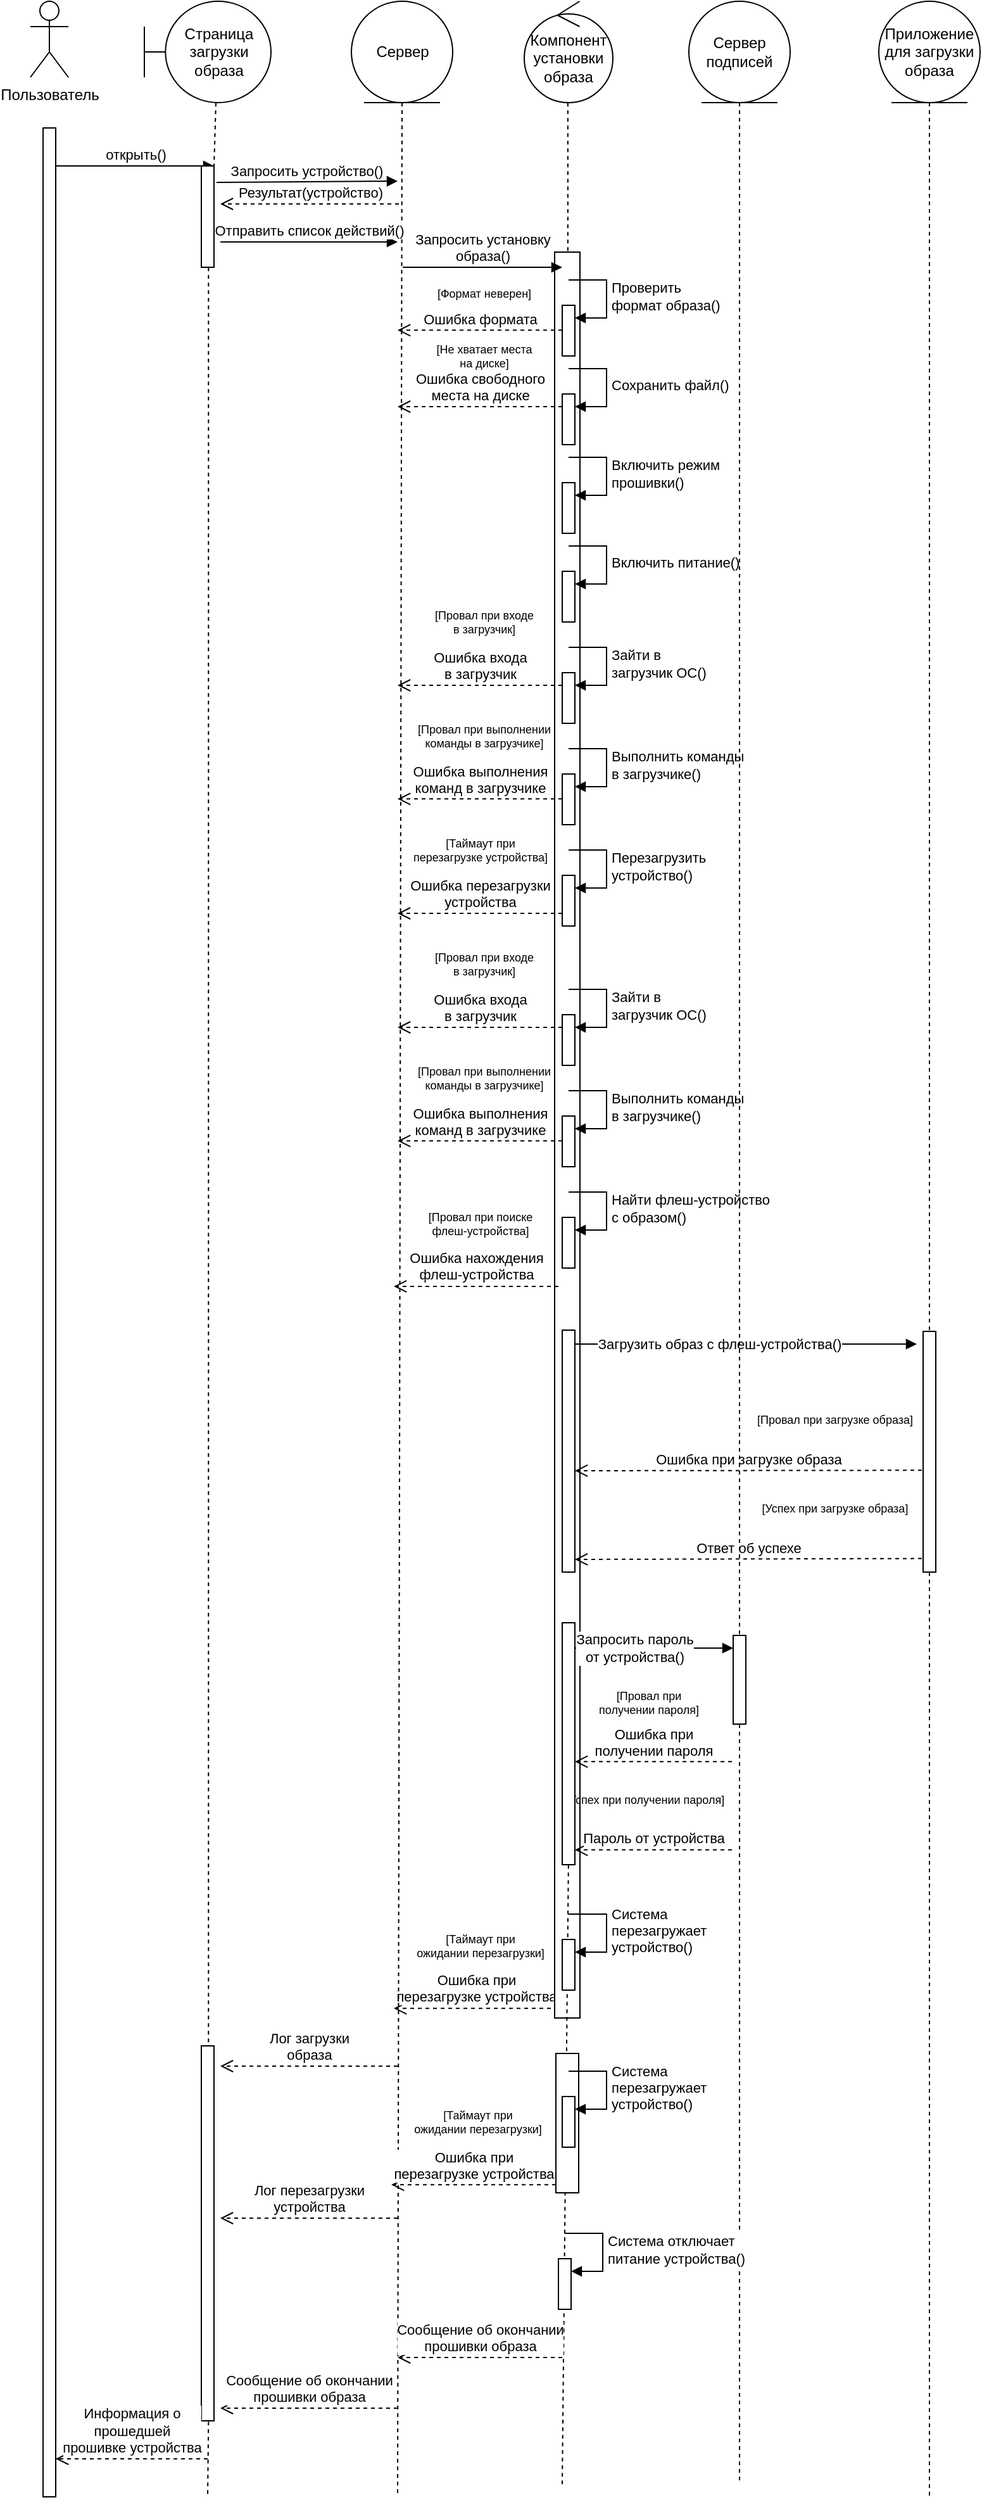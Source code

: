 <mxfile version="26.0.16">
  <diagram name="Страница — 1" id="q6SgYn7IXCh0ij48ns-W">
    <mxGraphModel dx="1433" dy="776" grid="1" gridSize="10" guides="1" tooltips="1" connect="1" arrows="1" fold="1" page="1" pageScale="1" pageWidth="827" pageHeight="1169" math="0" shadow="0">
      <root>
        <mxCell id="0" />
        <mxCell id="1" parent="0" />
        <mxCell id="e-btoqB43qfOg4WtP0MB-171" value="" style="html=1;points=[[0,0,0,0,5],[0,1,0,0,-5],[1,0,0,0,5],[1,1,0,0,-5]];perimeter=orthogonalPerimeter;outlineConnect=0;targetShapes=umlLifeline;portConstraint=eastwest;newEdgeStyle={&quot;curved&quot;:0,&quot;rounded&quot;:0};" vertex="1" parent="1">
          <mxGeometry x="255" y="1674" width="10" height="296" as="geometry" />
        </mxCell>
        <mxCell id="e-btoqB43qfOg4WtP0MB-141" value="Ошибка при&lt;br&gt;перезагрузке устройства" style="html=1;verticalAlign=bottom;endArrow=open;dashed=1;endSize=8;curved=0;rounded=0;" edge="1" parent="1">
          <mxGeometry x="0.005" relative="1" as="geometry">
            <mxPoint x="537" y="1644.39" as="sourcePoint" />
            <mxPoint x="407" y="1644.39" as="targetPoint" />
            <mxPoint as="offset" />
          </mxGeometry>
        </mxCell>
        <mxCell id="e-btoqB43qfOg4WtP0MB-135" value="" style="edgeStyle=none;orthogonalLoop=1;jettySize=auto;html=1;rounded=0;endArrow=none;startFill=0;dashed=1;exitX=0.492;exitY=1.001;exitDx=0;exitDy=0;exitPerimeter=0;" edge="1" parent="1" source="e-btoqB43qfOg4WtP0MB-27" target="e-btoqB43qfOg4WtP0MB-134">
          <mxGeometry width="100" relative="1" as="geometry">
            <mxPoint x="544" y="140" as="sourcePoint" />
            <mxPoint x="540" y="1570" as="targetPoint" />
            <Array as="points" />
          </mxGeometry>
        </mxCell>
        <mxCell id="e-btoqB43qfOg4WtP0MB-145" value="" style="html=1;points=[[0,0,0,0,5],[0,1,0,0,-5],[1,0,0,0,5],[1,1,0,0,-5]];perimeter=orthogonalPerimeter;outlineConnect=0;targetShapes=umlLifeline;portConstraint=eastwest;newEdgeStyle={&quot;curved&quot;:0,&quot;rounded&quot;:0};" vertex="1" parent="1">
          <mxGeometry x="534" y="258" width="20" height="1394" as="geometry" />
        </mxCell>
        <mxCell id="e-btoqB43qfOg4WtP0MB-28" value="" style="edgeStyle=none;orthogonalLoop=1;jettySize=auto;html=1;rounded=0;endArrow=none;startFill=0;dashed=1;exitX=0.492;exitY=1.001;exitDx=0;exitDy=0;exitPerimeter=0;" edge="1" parent="1" source="e-btoqB43qfOg4WtP0MB-134">
          <mxGeometry width="100" relative="1" as="geometry">
            <mxPoint x="690" y="150" as="sourcePoint" />
            <mxPoint x="540" y="2020" as="targetPoint" />
            <Array as="points" />
          </mxGeometry>
        </mxCell>
        <mxCell id="e-btoqB43qfOg4WtP0MB-118" value="" style="html=1;points=[[0,0,0,0,5],[0,1,0,0,-5],[1,0,0,0,5],[1,1,0,0,-5]];perimeter=orthogonalPerimeter;outlineConnect=0;targetShapes=umlLifeline;portConstraint=eastwest;newEdgeStyle={&quot;curved&quot;:0,&quot;rounded&quot;:0};" vertex="1" parent="1">
          <mxGeometry x="540" y="1109" width="10" height="191" as="geometry" />
        </mxCell>
        <mxCell id="e-btoqB43qfOg4WtP0MB-1" value="Пользователь" style="shape=umlActor;verticalLabelPosition=bottom;verticalAlign=top;html=1;" vertex="1" parent="1">
          <mxGeometry x="120" y="60" width="30" height="60" as="geometry" />
        </mxCell>
        <mxCell id="e-btoqB43qfOg4WtP0MB-2" value="Сервер" style="ellipse;shape=umlEntity;whiteSpace=wrap;html=1;" vertex="1" parent="1">
          <mxGeometry x="373.5" y="60" width="80" height="80" as="geometry" />
        </mxCell>
        <mxCell id="e-btoqB43qfOg4WtP0MB-3" value="Страница загрузки образа" style="shape=umlBoundary;whiteSpace=wrap;html=1;" vertex="1" parent="1">
          <mxGeometry x="210" y="60" width="100" height="80" as="geometry" />
        </mxCell>
        <mxCell id="e-btoqB43qfOg4WtP0MB-10" value="Сервер подписей" style="ellipse;shape=umlEntity;whiteSpace=wrap;html=1;" vertex="1" parent="1">
          <mxGeometry x="640" y="60" width="80" height="80" as="geometry" />
        </mxCell>
        <mxCell id="e-btoqB43qfOg4WtP0MB-11" value="Приложение для загрузки образа" style="ellipse;shape=umlEntity;whiteSpace=wrap;html=1;" vertex="1" parent="1">
          <mxGeometry x="790" y="60" width="80" height="80" as="geometry" />
        </mxCell>
        <mxCell id="e-btoqB43qfOg4WtP0MB-12" value="" style="html=1;points=[[0,0,0,0,5],[0,1,0,0,-5],[1,0,0,0,5],[1,1,0,0,-5]];perimeter=orthogonalPerimeter;outlineConnect=0;targetShapes=umlLifeline;portConstraint=eastwest;newEdgeStyle={&quot;curved&quot;:0,&quot;rounded&quot;:0};" vertex="1" parent="1">
          <mxGeometry x="130" y="160" width="10" height="1870" as="geometry" />
        </mxCell>
        <mxCell id="e-btoqB43qfOg4WtP0MB-13" value="открыть()" style="html=1;verticalAlign=bottom;endArrow=block;curved=0;rounded=0;" edge="1" parent="1">
          <mxGeometry width="80" relative="1" as="geometry">
            <mxPoint x="140" y="190" as="sourcePoint" />
            <mxPoint x="265" y="190" as="targetPoint" />
          </mxGeometry>
        </mxCell>
        <mxCell id="e-btoqB43qfOg4WtP0MB-16" value="" style="edgeStyle=none;orthogonalLoop=1;jettySize=auto;html=1;rounded=0;endArrow=none;startFill=0;dashed=1;exitX=0.565;exitY=1.002;exitDx=0;exitDy=0;exitPerimeter=0;" edge="1" parent="1" source="e-btoqB43qfOg4WtP0MB-171">
          <mxGeometry width="100" relative="1" as="geometry">
            <mxPoint x="310" y="270" as="sourcePoint" />
            <mxPoint x="260" y="2030" as="targetPoint" />
            <Array as="points" />
          </mxGeometry>
        </mxCell>
        <mxCell id="e-btoqB43qfOg4WtP0MB-17" value="" style="edgeStyle=none;orthogonalLoop=1;jettySize=auto;html=1;rounded=0;endArrow=none;startFill=0;dashed=1;exitX=0.5;exitY=1;exitDx=0;exitDy=0;" edge="1" parent="1" source="e-btoqB43qfOg4WtP0MB-2">
          <mxGeometry width="100" relative="1" as="geometry">
            <mxPoint x="277" y="150" as="sourcePoint" />
            <mxPoint x="410" y="2030" as="targetPoint" />
            <Array as="points" />
          </mxGeometry>
        </mxCell>
        <mxCell id="e-btoqB43qfOg4WtP0MB-18" value="" style="edgeStyle=none;orthogonalLoop=1;jettySize=auto;html=1;rounded=0;endArrow=none;startFill=0;dashed=1;exitX=0.5;exitY=1;exitDx=0;exitDy=0;" edge="1" parent="1" source="e-btoqB43qfOg4WtP0MB-128">
          <mxGeometry width="100" relative="1" as="geometry">
            <mxPoint x="424" y="150" as="sourcePoint" />
            <mxPoint x="680" y="2020" as="targetPoint" />
            <Array as="points" />
          </mxGeometry>
        </mxCell>
        <mxCell id="e-btoqB43qfOg4WtP0MB-19" value="" style="edgeStyle=none;orthogonalLoop=1;jettySize=auto;html=1;rounded=0;endArrow=none;startFill=0;dashed=1;exitX=0.5;exitY=1;exitDx=0;exitDy=0;" edge="1" parent="1" source="e-btoqB43qfOg4WtP0MB-123">
          <mxGeometry width="100" relative="1" as="geometry">
            <mxPoint x="570" y="150" as="sourcePoint" />
            <mxPoint x="830" y="2030" as="targetPoint" />
            <Array as="points" />
          </mxGeometry>
        </mxCell>
        <mxCell id="e-btoqB43qfOg4WtP0MB-20" value="Запросить устройство()" style="html=1;verticalAlign=bottom;endArrow=block;curved=0;rounded=0;" edge="1" parent="1">
          <mxGeometry width="80" relative="1" as="geometry">
            <mxPoint x="267" y="203" as="sourcePoint" />
            <mxPoint x="410" y="202" as="targetPoint" />
          </mxGeometry>
        </mxCell>
        <mxCell id="e-btoqB43qfOg4WtP0MB-21" value="Результат(устройство)" style="html=1;verticalAlign=bottom;endArrow=open;dashed=1;endSize=8;curved=0;rounded=0;" edge="1" parent="1">
          <mxGeometry relative="1" as="geometry">
            <mxPoint x="411" y="220" as="sourcePoint" />
            <mxPoint x="270" y="220" as="targetPoint" />
          </mxGeometry>
        </mxCell>
        <mxCell id="e-btoqB43qfOg4WtP0MB-22" value="Отправить список действий()" style="html=1;verticalAlign=bottom;endArrow=block;curved=0;rounded=0;" edge="1" parent="1">
          <mxGeometry width="80" relative="1" as="geometry">
            <mxPoint x="270" y="250" as="sourcePoint" />
            <mxPoint x="410" y="250" as="targetPoint" />
          </mxGeometry>
        </mxCell>
        <mxCell id="e-btoqB43qfOg4WtP0MB-27" value="Компонент установки образа" style="ellipse;shape=umlControl;whiteSpace=wrap;html=1;" vertex="1" parent="1">
          <mxGeometry x="510" y="60" width="70" height="80" as="geometry" />
        </mxCell>
        <mxCell id="e-btoqB43qfOg4WtP0MB-30" value="Запросить установку&lt;br&gt;образа()" style="html=1;verticalAlign=bottom;endArrow=block;curved=0;rounded=0;" edge="1" parent="1">
          <mxGeometry width="80" relative="1" as="geometry">
            <mxPoint x="414" y="270" as="sourcePoint" />
            <mxPoint x="540" y="270" as="targetPoint" />
          </mxGeometry>
        </mxCell>
        <mxCell id="e-btoqB43qfOg4WtP0MB-32" value="" style="html=1;points=[[0,0,0,0,5],[0,1,0,0,-5],[1,0,0,0,5],[1,1,0,0,-5]];perimeter=orthogonalPerimeter;outlineConnect=0;targetShapes=umlLifeline;portConstraint=eastwest;newEdgeStyle={&quot;curved&quot;:0,&quot;rounded&quot;:0};" vertex="1" parent="1">
          <mxGeometry x="540" y="300" width="10" height="40" as="geometry" />
        </mxCell>
        <mxCell id="e-btoqB43qfOg4WtP0MB-33" value="Проверить&lt;br&gt;формат образа()" style="html=1;align=left;spacingLeft=2;endArrow=block;rounded=0;edgeStyle=orthogonalEdgeStyle;curved=0;rounded=0;" edge="1" target="e-btoqB43qfOg4WtP0MB-32" parent="1">
          <mxGeometry relative="1" as="geometry">
            <mxPoint x="545" y="280" as="sourcePoint" />
            <Array as="points">
              <mxPoint x="575" y="310" />
            </Array>
          </mxGeometry>
        </mxCell>
        <mxCell id="e-btoqB43qfOg4WtP0MB-35" value="Ошибка формата" style="html=1;verticalAlign=bottom;endArrow=open;dashed=1;endSize=8;curved=0;rounded=0;" edge="1" parent="1">
          <mxGeometry relative="1" as="geometry">
            <mxPoint x="540" y="319.64" as="sourcePoint" />
            <mxPoint x="410" y="319.64" as="targetPoint" />
          </mxGeometry>
        </mxCell>
        <mxCell id="e-btoqB43qfOg4WtP0MB-36" value="" style="html=1;points=[[0,0,0,0,5],[0,1,0,0,-5],[1,0,0,0,5],[1,1,0,0,-5]];perimeter=orthogonalPerimeter;outlineConnect=0;targetShapes=umlLifeline;portConstraint=eastwest;newEdgeStyle={&quot;curved&quot;:0,&quot;rounded&quot;:0};" vertex="1" parent="1">
          <mxGeometry x="540" y="370" width="10" height="40" as="geometry" />
        </mxCell>
        <mxCell id="e-btoqB43qfOg4WtP0MB-37" value="Сохранить файл()" style="html=1;align=left;spacingLeft=2;endArrow=block;rounded=0;edgeStyle=orthogonalEdgeStyle;curved=0;rounded=0;" edge="1" parent="1" target="e-btoqB43qfOg4WtP0MB-36">
          <mxGeometry relative="1" as="geometry">
            <mxPoint x="545" y="350" as="sourcePoint" />
            <Array as="points">
              <mxPoint x="575" y="380" />
            </Array>
          </mxGeometry>
        </mxCell>
        <mxCell id="e-btoqB43qfOg4WtP0MB-38" value="" style="html=1;points=[[0,0,0,0,5],[0,1,0,0,-5],[1,0,0,0,5],[1,1,0,0,-5]];perimeter=orthogonalPerimeter;outlineConnect=0;targetShapes=umlLifeline;portConstraint=eastwest;newEdgeStyle={&quot;curved&quot;:0,&quot;rounded&quot;:0};" vertex="1" parent="1">
          <mxGeometry x="540" y="440" width="10" height="40" as="geometry" />
        </mxCell>
        <mxCell id="e-btoqB43qfOg4WtP0MB-39" value="Включить режим&lt;br&gt;прошивки()" style="html=1;align=left;spacingLeft=2;endArrow=block;rounded=0;edgeStyle=orthogonalEdgeStyle;curved=0;rounded=0;" edge="1" parent="1" target="e-btoqB43qfOg4WtP0MB-38">
          <mxGeometry relative="1" as="geometry">
            <mxPoint x="545" y="420" as="sourcePoint" />
            <Array as="points">
              <mxPoint x="575" y="450" />
            </Array>
          </mxGeometry>
        </mxCell>
        <mxCell id="e-btoqB43qfOg4WtP0MB-40" value="Ошибка свободного&lt;br&gt;места на диске" style="html=1;verticalAlign=bottom;endArrow=open;dashed=1;endSize=8;curved=0;rounded=0;" edge="1" parent="1">
          <mxGeometry relative="1" as="geometry">
            <mxPoint x="540" y="380" as="sourcePoint" />
            <mxPoint x="410" y="380" as="targetPoint" />
          </mxGeometry>
        </mxCell>
        <mxCell id="e-btoqB43qfOg4WtP0MB-42" value="" style="html=1;points=[[0,0,0,0,5],[0,1,0,0,-5],[1,0,0,0,5],[1,1,0,0,-5]];perimeter=orthogonalPerimeter;outlineConnect=0;targetShapes=umlLifeline;portConstraint=eastwest;newEdgeStyle={&quot;curved&quot;:0,&quot;rounded&quot;:0};" vertex="1" parent="1">
          <mxGeometry x="540" y="510" width="10" height="40" as="geometry" />
        </mxCell>
        <mxCell id="e-btoqB43qfOg4WtP0MB-43" value="Включить питание()" style="html=1;align=left;spacingLeft=2;endArrow=block;rounded=0;edgeStyle=orthogonalEdgeStyle;curved=0;rounded=0;" edge="1" parent="1" target="e-btoqB43qfOg4WtP0MB-42">
          <mxGeometry relative="1" as="geometry">
            <mxPoint x="545" y="490" as="sourcePoint" />
            <Array as="points">
              <mxPoint x="575" y="520" />
            </Array>
          </mxGeometry>
        </mxCell>
        <mxCell id="e-btoqB43qfOg4WtP0MB-44" value="" style="html=1;points=[[0,0,0,0,5],[0,1,0,0,-5],[1,0,0,0,5],[1,1,0,0,-5]];perimeter=orthogonalPerimeter;outlineConnect=0;targetShapes=umlLifeline;portConstraint=eastwest;newEdgeStyle={&quot;curved&quot;:0,&quot;rounded&quot;:0};" vertex="1" parent="1">
          <mxGeometry x="540" y="590" width="10" height="40" as="geometry" />
        </mxCell>
        <mxCell id="e-btoqB43qfOg4WtP0MB-45" value="Зайти в&lt;br&gt;загрузчик ОС()" style="html=1;align=left;spacingLeft=2;endArrow=block;rounded=0;edgeStyle=orthogonalEdgeStyle;curved=0;rounded=0;" edge="1" parent="1" target="e-btoqB43qfOg4WtP0MB-44">
          <mxGeometry relative="1" as="geometry">
            <mxPoint x="545" y="570" as="sourcePoint" />
            <Array as="points">
              <mxPoint x="575" y="600" />
            </Array>
          </mxGeometry>
        </mxCell>
        <mxCell id="e-btoqB43qfOg4WtP0MB-46" value="" style="html=1;points=[[0,0,0,0,5],[0,1,0,0,-5],[1,0,0,0,5],[1,1,0,0,-5]];perimeter=orthogonalPerimeter;outlineConnect=0;targetShapes=umlLifeline;portConstraint=eastwest;newEdgeStyle={&quot;curved&quot;:0,&quot;rounded&quot;:0};" vertex="1" parent="1">
          <mxGeometry x="540" y="670" width="10" height="40" as="geometry" />
        </mxCell>
        <mxCell id="e-btoqB43qfOg4WtP0MB-47" value="Выполнить команды&lt;br&gt;в загрузчике()" style="html=1;align=left;spacingLeft=2;endArrow=block;rounded=0;edgeStyle=orthogonalEdgeStyle;curved=0;rounded=0;" edge="1" parent="1" target="e-btoqB43qfOg4WtP0MB-46">
          <mxGeometry relative="1" as="geometry">
            <mxPoint x="545" y="650" as="sourcePoint" />
            <Array as="points">
              <mxPoint x="575" y="680" />
            </Array>
          </mxGeometry>
        </mxCell>
        <mxCell id="e-btoqB43qfOg4WtP0MB-48" value="" style="html=1;points=[[0,0,0,0,5],[0,1,0,0,-5],[1,0,0,0,5],[1,1,0,0,-5]];perimeter=orthogonalPerimeter;outlineConnect=0;targetShapes=umlLifeline;portConstraint=eastwest;newEdgeStyle={&quot;curved&quot;:0,&quot;rounded&quot;:0};" vertex="1" parent="1">
          <mxGeometry x="540" y="750" width="10" height="40" as="geometry" />
        </mxCell>
        <mxCell id="e-btoqB43qfOg4WtP0MB-49" value="Перезагрузить&lt;br&gt;устройство()" style="html=1;align=left;spacingLeft=2;endArrow=block;rounded=0;edgeStyle=orthogonalEdgeStyle;curved=0;rounded=0;" edge="1" parent="1" target="e-btoqB43qfOg4WtP0MB-48">
          <mxGeometry relative="1" as="geometry">
            <mxPoint x="545" y="730" as="sourcePoint" />
            <Array as="points">
              <mxPoint x="575" y="760" />
            </Array>
          </mxGeometry>
        </mxCell>
        <mxCell id="e-btoqB43qfOg4WtP0MB-50" value="Ошибка входа&lt;br&gt;в загрузчик" style="html=1;verticalAlign=bottom;endArrow=open;dashed=1;endSize=8;curved=0;rounded=0;" edge="1" parent="1">
          <mxGeometry relative="1" as="geometry">
            <mxPoint x="540" y="600" as="sourcePoint" />
            <mxPoint x="410" y="600" as="targetPoint" />
          </mxGeometry>
        </mxCell>
        <mxCell id="e-btoqB43qfOg4WtP0MB-51" value="Ошибка выполнения&lt;br&gt;команд в загрузчике" style="html=1;verticalAlign=bottom;endArrow=open;dashed=1;endSize=8;curved=0;rounded=0;" edge="1" parent="1">
          <mxGeometry relative="1" as="geometry">
            <mxPoint x="540" y="689.64" as="sourcePoint" />
            <mxPoint x="410" y="689.64" as="targetPoint" />
          </mxGeometry>
        </mxCell>
        <mxCell id="e-btoqB43qfOg4WtP0MB-52" value="Ошибка перезагрузки&lt;br&gt;устройства" style="html=1;verticalAlign=bottom;endArrow=open;dashed=1;endSize=8;curved=0;rounded=0;" edge="1" parent="1">
          <mxGeometry relative="1" as="geometry">
            <mxPoint x="540" y="780" as="sourcePoint" />
            <mxPoint x="410" y="780" as="targetPoint" />
          </mxGeometry>
        </mxCell>
        <mxCell id="e-btoqB43qfOg4WtP0MB-56" value="[Формат неверен]" style="text;html=1;align=center;verticalAlign=middle;resizable=0;points=[];autosize=1;strokeColor=none;fillColor=none;fontSize=9;" vertex="1" parent="1">
          <mxGeometry x="428" y="281" width="100" height="20" as="geometry" />
        </mxCell>
        <mxCell id="e-btoqB43qfOg4WtP0MB-57" value="[Не хватает места&lt;br&gt;на диске]" style="text;html=1;align=center;verticalAlign=middle;resizable=0;points=[];autosize=1;strokeColor=none;fillColor=none;fontSize=9;" vertex="1" parent="1">
          <mxGeometry x="428" y="320" width="100" height="40" as="geometry" />
        </mxCell>
        <mxCell id="e-btoqB43qfOg4WtP0MB-58" value="[Провал при входе&lt;br&gt;в загрузчик]" style="text;html=1;align=center;verticalAlign=middle;resizable=0;points=[];autosize=1;strokeColor=none;fillColor=none;fontSize=9;" vertex="1" parent="1">
          <mxGeometry x="428" y="530" width="100" height="40" as="geometry" />
        </mxCell>
        <mxCell id="e-btoqB43qfOg4WtP0MB-59" value="[Провал при выполнении&lt;br&gt;команды в загрузчике]" style="text;html=1;align=center;verticalAlign=middle;resizable=0;points=[];autosize=1;strokeColor=none;fillColor=none;fontSize=9;" vertex="1" parent="1">
          <mxGeometry x="413" y="620" width="130" height="40" as="geometry" />
        </mxCell>
        <mxCell id="e-btoqB43qfOg4WtP0MB-60" value="[Таймаут при&lt;br&gt;перезагрузке устройства]" style="text;html=1;align=center;verticalAlign=middle;resizable=0;points=[];autosize=1;strokeColor=none;fillColor=none;fontSize=9;" vertex="1" parent="1">
          <mxGeometry x="410" y="710" width="130" height="40" as="geometry" />
        </mxCell>
        <mxCell id="e-btoqB43qfOg4WtP0MB-85" value="" style="html=1;points=[[0,0,0,0,5],[0,1,0,0,-5],[1,0,0,0,5],[1,1,0,0,-5]];perimeter=orthogonalPerimeter;outlineConnect=0;targetShapes=umlLifeline;portConstraint=eastwest;newEdgeStyle={&quot;curved&quot;:0,&quot;rounded&quot;:0};" vertex="1" parent="1">
          <mxGeometry x="540" y="860" width="10" height="40" as="geometry" />
        </mxCell>
        <mxCell id="e-btoqB43qfOg4WtP0MB-86" value="Зайти в&lt;br&gt;загрузчик ОС()" style="html=1;align=left;spacingLeft=2;endArrow=block;rounded=0;edgeStyle=orthogonalEdgeStyle;curved=0;rounded=0;" edge="1" parent="1" target="e-btoqB43qfOg4WtP0MB-85">
          <mxGeometry relative="1" as="geometry">
            <mxPoint x="545" y="840" as="sourcePoint" />
            <Array as="points">
              <mxPoint x="575" y="870" />
            </Array>
          </mxGeometry>
        </mxCell>
        <mxCell id="e-btoqB43qfOg4WtP0MB-87" value="" style="html=1;points=[[0,0,0,0,5],[0,1,0,0,-5],[1,0,0,0,5],[1,1,0,0,-5]];perimeter=orthogonalPerimeter;outlineConnect=0;targetShapes=umlLifeline;portConstraint=eastwest;newEdgeStyle={&quot;curved&quot;:0,&quot;rounded&quot;:0};" vertex="1" parent="1">
          <mxGeometry x="540" y="940" width="10" height="40" as="geometry" />
        </mxCell>
        <mxCell id="e-btoqB43qfOg4WtP0MB-88" value="Выполнить команды&lt;br&gt;в загрузчике()" style="html=1;align=left;spacingLeft=2;endArrow=block;rounded=0;edgeStyle=orthogonalEdgeStyle;curved=0;rounded=0;" edge="1" parent="1" target="e-btoqB43qfOg4WtP0MB-87">
          <mxGeometry relative="1" as="geometry">
            <mxPoint x="545" y="920" as="sourcePoint" />
            <Array as="points">
              <mxPoint x="575" y="950" />
            </Array>
          </mxGeometry>
        </mxCell>
        <mxCell id="e-btoqB43qfOg4WtP0MB-89" value="Ошибка входа&lt;br&gt;в загрузчик" style="html=1;verticalAlign=bottom;endArrow=open;dashed=1;endSize=8;curved=0;rounded=0;" edge="1" parent="1">
          <mxGeometry relative="1" as="geometry">
            <mxPoint x="540" y="870" as="sourcePoint" />
            <mxPoint x="410" y="870" as="targetPoint" />
          </mxGeometry>
        </mxCell>
        <mxCell id="e-btoqB43qfOg4WtP0MB-90" value="Ошибка выполнения&lt;br&gt;команд в загрузчике" style="html=1;verticalAlign=bottom;endArrow=open;dashed=1;endSize=8;curved=0;rounded=0;" edge="1" parent="1">
          <mxGeometry relative="1" as="geometry">
            <mxPoint x="540" y="959.64" as="sourcePoint" />
            <mxPoint x="410" y="959.64" as="targetPoint" />
          </mxGeometry>
        </mxCell>
        <mxCell id="e-btoqB43qfOg4WtP0MB-91" value="[Провал при входе&lt;br&gt;в загрузчик]" style="text;html=1;align=center;verticalAlign=middle;resizable=0;points=[];autosize=1;strokeColor=none;fillColor=none;fontSize=9;" vertex="1" parent="1">
          <mxGeometry x="428" y="800" width="100" height="40" as="geometry" />
        </mxCell>
        <mxCell id="e-btoqB43qfOg4WtP0MB-92" value="[Провал при выполнении&lt;br&gt;команды в загрузчике]" style="text;html=1;align=center;verticalAlign=middle;resizable=0;points=[];autosize=1;strokeColor=none;fillColor=none;fontSize=9;" vertex="1" parent="1">
          <mxGeometry x="413" y="890" width="130" height="40" as="geometry" />
        </mxCell>
        <mxCell id="e-btoqB43qfOg4WtP0MB-93" value="" style="html=1;points=[[0,0,0,0,5],[0,1,0,0,-5],[1,0,0,0,5],[1,1,0,0,-5]];perimeter=orthogonalPerimeter;outlineConnect=0;targetShapes=umlLifeline;portConstraint=eastwest;newEdgeStyle={&quot;curved&quot;:0,&quot;rounded&quot;:0};" vertex="1" parent="1">
          <mxGeometry x="540" y="1020" width="10" height="40" as="geometry" />
        </mxCell>
        <mxCell id="e-btoqB43qfOg4WtP0MB-94" value="Найти флеш-устройство&lt;br&gt;с образом()" style="html=1;align=left;spacingLeft=2;endArrow=block;rounded=0;edgeStyle=orthogonalEdgeStyle;curved=0;rounded=0;" edge="1" parent="1" target="e-btoqB43qfOg4WtP0MB-93">
          <mxGeometry relative="1" as="geometry">
            <mxPoint x="545" y="1000" as="sourcePoint" />
            <Array as="points">
              <mxPoint x="575" y="1030" />
            </Array>
          </mxGeometry>
        </mxCell>
        <mxCell id="e-btoqB43qfOg4WtP0MB-100" value="&lt;div style=&quot;text-align: left;&quot;&gt;&lt;br&gt;&lt;/div&gt;" style="html=1;verticalAlign=bottom;endArrow=block;curved=0;rounded=0;" edge="1" parent="1">
          <mxGeometry width="80" relative="1" as="geometry">
            <mxPoint x="550" y="1120" as="sourcePoint" />
            <mxPoint x="820" y="1120" as="targetPoint" />
          </mxGeometry>
        </mxCell>
        <mxCell id="e-btoqB43qfOg4WtP0MB-102" value="Загрузить образ с флеш-устройства()" style="edgeLabel;html=1;align=center;verticalAlign=middle;resizable=0;points=[];" vertex="1" connectable="0" parent="e-btoqB43qfOg4WtP0MB-100">
          <mxGeometry x="-0.157" relative="1" as="geometry">
            <mxPoint as="offset" />
          </mxGeometry>
        </mxCell>
        <mxCell id="e-btoqB43qfOg4WtP0MB-112" value="Ошибка при загрузке образа" style="html=1;verticalAlign=bottom;endArrow=open;dashed=1;endSize=8;curved=0;rounded=0;" edge="1" parent="1">
          <mxGeometry relative="1" as="geometry">
            <mxPoint x="824" y="1219.64" as="sourcePoint" />
            <mxPoint x="550" y="1220" as="targetPoint" />
          </mxGeometry>
        </mxCell>
        <mxCell id="e-btoqB43qfOg4WtP0MB-113" value="[Провал при загрузке образа]" style="text;html=1;align=center;verticalAlign=middle;resizable=0;points=[];autosize=1;strokeColor=none;fillColor=none;fontSize=9;" vertex="1" parent="1">
          <mxGeometry x="680" y="1170" width="150" height="20" as="geometry" />
        </mxCell>
        <mxCell id="e-btoqB43qfOg4WtP0MB-116" value="Ответ об успехе" style="html=1;verticalAlign=bottom;endArrow=open;dashed=1;endSize=8;curved=0;rounded=0;" edge="1" parent="1">
          <mxGeometry relative="1" as="geometry">
            <mxPoint x="824" y="1289.29" as="sourcePoint" />
            <mxPoint x="550" y="1290" as="targetPoint" />
          </mxGeometry>
        </mxCell>
        <mxCell id="e-btoqB43qfOg4WtP0MB-117" value="[Успех при загрузке образа]" style="text;html=1;align=center;verticalAlign=middle;resizable=0;points=[];autosize=1;strokeColor=none;fillColor=none;fontSize=9;" vertex="1" parent="1">
          <mxGeometry x="685" y="1239.65" width="140" height="20" as="geometry" />
        </mxCell>
        <mxCell id="e-btoqB43qfOg4WtP0MB-121" value="Ошибка нахождения&lt;br&gt;флеш-устройства" style="html=1;verticalAlign=bottom;endArrow=open;dashed=1;endSize=8;curved=0;rounded=0;" edge="1" parent="1">
          <mxGeometry relative="1" as="geometry">
            <mxPoint x="537" y="1074.46" as="sourcePoint" />
            <mxPoint x="407" y="1074.46" as="targetPoint" />
          </mxGeometry>
        </mxCell>
        <mxCell id="e-btoqB43qfOg4WtP0MB-122" value="[Провал при поиске&lt;br&gt;флеш-устройства]" style="text;html=1;align=center;verticalAlign=middle;resizable=0;points=[];autosize=1;strokeColor=none;fillColor=none;fontSize=9;" vertex="1" parent="1">
          <mxGeometry x="420" y="1004.82" width="110" height="40" as="geometry" />
        </mxCell>
        <mxCell id="e-btoqB43qfOg4WtP0MB-124" value="" style="edgeStyle=none;orthogonalLoop=1;jettySize=auto;html=1;rounded=0;endArrow=none;startFill=0;dashed=1;exitX=0.5;exitY=1;exitDx=0;exitDy=0;" edge="1" parent="1" source="e-btoqB43qfOg4WtP0MB-11" target="e-btoqB43qfOg4WtP0MB-123">
          <mxGeometry width="100" relative="1" as="geometry">
            <mxPoint x="830" y="140" as="sourcePoint" />
            <mxPoint x="830" y="1440" as="targetPoint" />
            <Array as="points" />
          </mxGeometry>
        </mxCell>
        <mxCell id="e-btoqB43qfOg4WtP0MB-123" value="" style="html=1;points=[[0,0,0,0,5],[0,1,0,0,-5],[1,0,0,0,5],[1,1,0,0,-5]];perimeter=orthogonalPerimeter;outlineConnect=0;targetShapes=umlLifeline;portConstraint=eastwest;newEdgeStyle={&quot;curved&quot;:0,&quot;rounded&quot;:0};" vertex="1" parent="1">
          <mxGeometry x="825" y="1110" width="10" height="190" as="geometry" />
        </mxCell>
        <mxCell id="e-btoqB43qfOg4WtP0MB-125" value="&lt;div style=&quot;text-align: left;&quot;&gt;&lt;br&gt;&lt;/div&gt;" style="html=1;verticalAlign=bottom;endArrow=block;curved=0;rounded=0;" edge="1" parent="1" target="e-btoqB43qfOg4WtP0MB-128">
          <mxGeometry width="80" relative="1" as="geometry">
            <mxPoint x="540" y="1360" as="sourcePoint" />
            <mxPoint x="680" y="1360" as="targetPoint" />
          </mxGeometry>
        </mxCell>
        <mxCell id="e-btoqB43qfOg4WtP0MB-126" value="Запросить пароль&lt;br&gt;от устройства()" style="edgeLabel;html=1;align=center;verticalAlign=middle;resizable=0;points=[];" vertex="1" connectable="0" parent="e-btoqB43qfOg4WtP0MB-125">
          <mxGeometry x="-0.157" relative="1" as="geometry">
            <mxPoint as="offset" />
          </mxGeometry>
        </mxCell>
        <mxCell id="e-btoqB43qfOg4WtP0MB-129" value="" style="edgeStyle=none;orthogonalLoop=1;jettySize=auto;html=1;rounded=0;endArrow=none;startFill=0;dashed=1;exitX=0.5;exitY=1;exitDx=0;exitDy=0;" edge="1" parent="1" source="e-btoqB43qfOg4WtP0MB-10" target="e-btoqB43qfOg4WtP0MB-128">
          <mxGeometry width="100" relative="1" as="geometry">
            <mxPoint x="680" y="140" as="sourcePoint" />
            <mxPoint x="680" y="1440" as="targetPoint" />
            <Array as="points" />
          </mxGeometry>
        </mxCell>
        <mxCell id="e-btoqB43qfOg4WtP0MB-128" value="" style="html=1;points=[[0,0,0,0,5],[0,1,0,0,-5],[1,0,0,0,5],[1,1,0,0,-5]];perimeter=orthogonalPerimeter;outlineConnect=0;targetShapes=umlLifeline;portConstraint=eastwest;newEdgeStyle={&quot;curved&quot;:0,&quot;rounded&quot;:0};" vertex="1" parent="1">
          <mxGeometry x="675" y="1350" width="10" height="70" as="geometry" />
        </mxCell>
        <mxCell id="e-btoqB43qfOg4WtP0MB-130" value="Ошибка при&lt;br&gt;получении пароля" style="html=1;verticalAlign=bottom;endArrow=open;dashed=1;endSize=8;curved=0;rounded=0;" edge="1" parent="1" target="e-btoqB43qfOg4WtP0MB-134">
          <mxGeometry relative="1" as="geometry">
            <mxPoint x="674" y="1449.64" as="sourcePoint" />
            <mxPoint x="540" y="1450" as="targetPoint" />
          </mxGeometry>
        </mxCell>
        <mxCell id="e-btoqB43qfOg4WtP0MB-131" value="[Провал при&lt;br&gt;получении пароля]" style="text;html=1;align=center;verticalAlign=middle;resizable=0;points=[];autosize=1;strokeColor=none;fillColor=none;fontSize=9;" vertex="1" parent="1">
          <mxGeometry x="558" y="1383" width="100" height="40" as="geometry" />
        </mxCell>
        <mxCell id="e-btoqB43qfOg4WtP0MB-132" value="Пароль от устройства" style="html=1;verticalAlign=bottom;endArrow=open;dashed=1;endSize=8;curved=0;rounded=0;" edge="1" parent="1" target="e-btoqB43qfOg4WtP0MB-134">
          <mxGeometry relative="1" as="geometry">
            <mxPoint x="674" y="1519.29" as="sourcePoint" />
            <mxPoint x="540" y="1520" as="targetPoint" />
          </mxGeometry>
        </mxCell>
        <mxCell id="e-btoqB43qfOg4WtP0MB-133" value="[Успех при получении пароля]" style="text;html=1;align=center;verticalAlign=middle;resizable=0;points=[];autosize=1;strokeColor=none;fillColor=none;fontSize=9;" vertex="1" parent="1">
          <mxGeometry x="530" y="1469.65" width="150" height="20" as="geometry" />
        </mxCell>
        <mxCell id="e-btoqB43qfOg4WtP0MB-134" value="" style="html=1;points=[[0,0,0,0,5],[0,1,0,0,-5],[1,0,0,0,5],[1,1,0,0,-5]];perimeter=orthogonalPerimeter;outlineConnect=0;targetShapes=umlLifeline;portConstraint=eastwest;newEdgeStyle={&quot;curved&quot;:0,&quot;rounded&quot;:0};" vertex="1" parent="1">
          <mxGeometry x="540" y="1340" width="10" height="191" as="geometry" />
        </mxCell>
        <mxCell id="e-btoqB43qfOg4WtP0MB-136" value="" style="html=1;points=[[0,0,0,0,5],[0,1,0,0,-5],[1,0,0,0,5],[1,1,0,0,-5]];perimeter=orthogonalPerimeter;outlineConnect=0;targetShapes=umlLifeline;portConstraint=eastwest;newEdgeStyle={&quot;curved&quot;:0,&quot;rounded&quot;:0};" vertex="1" parent="1">
          <mxGeometry x="540" y="1590" width="10" height="40" as="geometry" />
        </mxCell>
        <mxCell id="e-btoqB43qfOg4WtP0MB-137" value="Система&lt;br&gt;перезагружает&lt;br&gt;устройство()" style="html=1;align=left;spacingLeft=2;endArrow=block;rounded=0;edgeStyle=orthogonalEdgeStyle;curved=0;rounded=0;" edge="1" parent="1" target="e-btoqB43qfOg4WtP0MB-136">
          <mxGeometry x="0.003" relative="1" as="geometry">
            <mxPoint x="545" y="1570" as="sourcePoint" />
            <Array as="points">
              <mxPoint x="575" y="1600" />
            </Array>
            <mxPoint as="offset" />
          </mxGeometry>
        </mxCell>
        <mxCell id="e-btoqB43qfOg4WtP0MB-142" value="[Таймаут при&lt;br&gt;ожидании перезагрузки]" style="text;html=1;align=center;verticalAlign=middle;resizable=0;points=[];autosize=1;strokeColor=none;fillColor=none;fontSize=9;" vertex="1" parent="1">
          <mxGeometry x="415" y="1574.75" width="120" height="40" as="geometry" />
        </mxCell>
        <mxCell id="e-btoqB43qfOg4WtP0MB-143" value="Лог загрузки&lt;br&gt;образа" style="html=1;verticalAlign=bottom;endArrow=open;dashed=1;endSize=8;curved=0;rounded=0;" edge="1" parent="1">
          <mxGeometry relative="1" as="geometry">
            <mxPoint x="410" y="1690" as="sourcePoint" />
            <mxPoint x="270" y="1690" as="targetPoint" />
          </mxGeometry>
        </mxCell>
        <mxCell id="e-btoqB43qfOg4WtP0MB-149" value="" style="html=1;points=[[0,0,0,0,5],[0,1,0,0,-5],[1,0,0,0,5],[1,1,0,0,-5]];perimeter=orthogonalPerimeter;outlineConnect=0;targetShapes=umlLifeline;portConstraint=eastwest;newEdgeStyle={&quot;curved&quot;:0,&quot;rounded&quot;:0};" vertex="1" parent="1">
          <mxGeometry x="535" y="1680" width="18" height="110" as="geometry" />
        </mxCell>
        <mxCell id="e-btoqB43qfOg4WtP0MB-150" value="" style="html=1;points=[[0,0,0,0,5],[0,1,0,0,-5],[1,0,0,0,5],[1,1,0,0,-5]];perimeter=orthogonalPerimeter;outlineConnect=0;targetShapes=umlLifeline;portConstraint=eastwest;newEdgeStyle={&quot;curved&quot;:0,&quot;rounded&quot;:0};" vertex="1" parent="1">
          <mxGeometry x="540" y="1714" width="10" height="40" as="geometry" />
        </mxCell>
        <mxCell id="e-btoqB43qfOg4WtP0MB-151" value="Система&lt;br&gt;перезагружает&lt;br&gt;устройство()" style="html=1;align=left;spacingLeft=2;endArrow=block;rounded=0;edgeStyle=orthogonalEdgeStyle;curved=0;rounded=0;" edge="1" parent="1" target="e-btoqB43qfOg4WtP0MB-150">
          <mxGeometry x="0.003" relative="1" as="geometry">
            <mxPoint x="545" y="1694" as="sourcePoint" />
            <Array as="points">
              <mxPoint x="575" y="1724" />
            </Array>
            <mxPoint as="offset" />
          </mxGeometry>
        </mxCell>
        <mxCell id="e-btoqB43qfOg4WtP0MB-152" value="Ошибка при&lt;br&gt;перезагрузке устройства" style="html=1;verticalAlign=bottom;endArrow=open;dashed=1;endSize=8;curved=0;rounded=0;" edge="1" parent="1">
          <mxGeometry x="0.005" relative="1" as="geometry">
            <mxPoint x="535" y="1783.64" as="sourcePoint" />
            <mxPoint x="405" y="1783.64" as="targetPoint" />
            <mxPoint as="offset" />
          </mxGeometry>
        </mxCell>
        <mxCell id="e-btoqB43qfOg4WtP0MB-153" value="[Таймаут при&lt;br&gt;ожидании перезагрузки]" style="text;html=1;align=center;verticalAlign=middle;resizable=0;points=[];autosize=1;strokeColor=none;fillColor=none;fontSize=9;" vertex="1" parent="1">
          <mxGeometry x="413" y="1714" width="120" height="40" as="geometry" />
        </mxCell>
        <mxCell id="e-btoqB43qfOg4WtP0MB-160" value="" style="html=1;points=[[0,0,0,0,5],[0,1,0,0,-5],[1,0,0,0,5],[1,1,0,0,-5]];perimeter=orthogonalPerimeter;outlineConnect=0;targetShapes=umlLifeline;portConstraint=eastwest;newEdgeStyle={&quot;curved&quot;:0,&quot;rounded&quot;:0};" vertex="1" parent="1">
          <mxGeometry x="537" y="1842" width="10" height="40" as="geometry" />
        </mxCell>
        <mxCell id="e-btoqB43qfOg4WtP0MB-161" value="Система отключает&lt;br&gt;питание устройства()" style="html=1;align=left;spacingLeft=2;endArrow=block;rounded=0;edgeStyle=orthogonalEdgeStyle;curved=0;rounded=0;" edge="1" parent="1" target="e-btoqB43qfOg4WtP0MB-160">
          <mxGeometry x="0.003" relative="1" as="geometry">
            <mxPoint x="542" y="1822" as="sourcePoint" />
            <Array as="points">
              <mxPoint x="572" y="1852" />
            </Array>
            <mxPoint as="offset" />
          </mxGeometry>
        </mxCell>
        <mxCell id="e-btoqB43qfOg4WtP0MB-164" value="Сообщение об окончании&lt;br&gt;прошивки образа" style="html=1;verticalAlign=bottom;endArrow=open;dashed=1;endSize=8;curved=0;rounded=0;" edge="1" parent="1">
          <mxGeometry x="0.005" relative="1" as="geometry">
            <mxPoint x="540" y="1920.0" as="sourcePoint" />
            <mxPoint x="410" y="1920.0" as="targetPoint" />
            <mxPoint as="offset" />
          </mxGeometry>
        </mxCell>
        <mxCell id="e-btoqB43qfOg4WtP0MB-165" value="Сообщение об окончании&lt;br&gt;прошивки образа" style="html=1;verticalAlign=bottom;endArrow=open;dashed=1;endSize=8;curved=0;rounded=0;" edge="1" parent="1">
          <mxGeometry x="0.005" relative="1" as="geometry">
            <mxPoint x="410" y="1960.0" as="sourcePoint" />
            <mxPoint x="270" y="1960" as="targetPoint" />
            <mxPoint as="offset" />
          </mxGeometry>
        </mxCell>
        <mxCell id="e-btoqB43qfOg4WtP0MB-166" value="Лог перезагрузки&lt;br&gt;устройства" style="html=1;verticalAlign=bottom;endArrow=open;dashed=1;endSize=8;curved=0;rounded=0;" edge="1" parent="1">
          <mxGeometry relative="1" as="geometry">
            <mxPoint x="410" y="1810" as="sourcePoint" />
            <mxPoint x="270" y="1810" as="targetPoint" />
          </mxGeometry>
        </mxCell>
        <mxCell id="e-btoqB43qfOg4WtP0MB-168" value="Информация о&lt;br&gt;прошедшей&lt;br&gt;прошивке устройства" style="html=1;verticalAlign=bottom;endArrow=open;dashed=1;endSize=8;curved=0;rounded=0;" edge="1" parent="1">
          <mxGeometry x="0.005" relative="1" as="geometry">
            <mxPoint x="260" y="2000" as="sourcePoint" />
            <mxPoint x="140" y="2000.0" as="targetPoint" />
            <mxPoint as="offset" />
          </mxGeometry>
        </mxCell>
        <mxCell id="e-btoqB43qfOg4WtP0MB-170" value="" style="edgeStyle=none;orthogonalLoop=1;jettySize=auto;html=1;rounded=0;endArrow=none;startFill=0;dashed=1;exitX=0.565;exitY=1.002;exitDx=0;exitDy=0;exitPerimeter=0;" edge="1" parent="1" source="e-btoqB43qfOg4WtP0MB-3" target="e-btoqB43qfOg4WtP0MB-169">
          <mxGeometry width="100" relative="1" as="geometry">
            <mxPoint x="267" y="140" as="sourcePoint" />
            <mxPoint x="260" y="2030" as="targetPoint" />
            <Array as="points" />
          </mxGeometry>
        </mxCell>
        <mxCell id="e-btoqB43qfOg4WtP0MB-169" value="" style="html=1;points=[[0,0,0,0,5],[0,1,0,0,-5],[1,0,0,0,5],[1,1,0,0,-5]];perimeter=orthogonalPerimeter;outlineConnect=0;targetShapes=umlLifeline;portConstraint=eastwest;newEdgeStyle={&quot;curved&quot;:0,&quot;rounded&quot;:0};" vertex="1" parent="1">
          <mxGeometry x="255" y="190" width="10" height="80" as="geometry" />
        </mxCell>
        <mxCell id="e-btoqB43qfOg4WtP0MB-172" value="" style="edgeStyle=none;orthogonalLoop=1;jettySize=auto;html=1;rounded=0;endArrow=none;startFill=0;dashed=1;exitX=0.565;exitY=1.002;exitDx=0;exitDy=0;exitPerimeter=0;" edge="1" parent="1" source="e-btoqB43qfOg4WtP0MB-169" target="e-btoqB43qfOg4WtP0MB-171">
          <mxGeometry width="100" relative="1" as="geometry">
            <mxPoint x="261" y="270" as="sourcePoint" />
            <mxPoint x="260" y="2030" as="targetPoint" />
            <Array as="points" />
          </mxGeometry>
        </mxCell>
      </root>
    </mxGraphModel>
  </diagram>
</mxfile>
